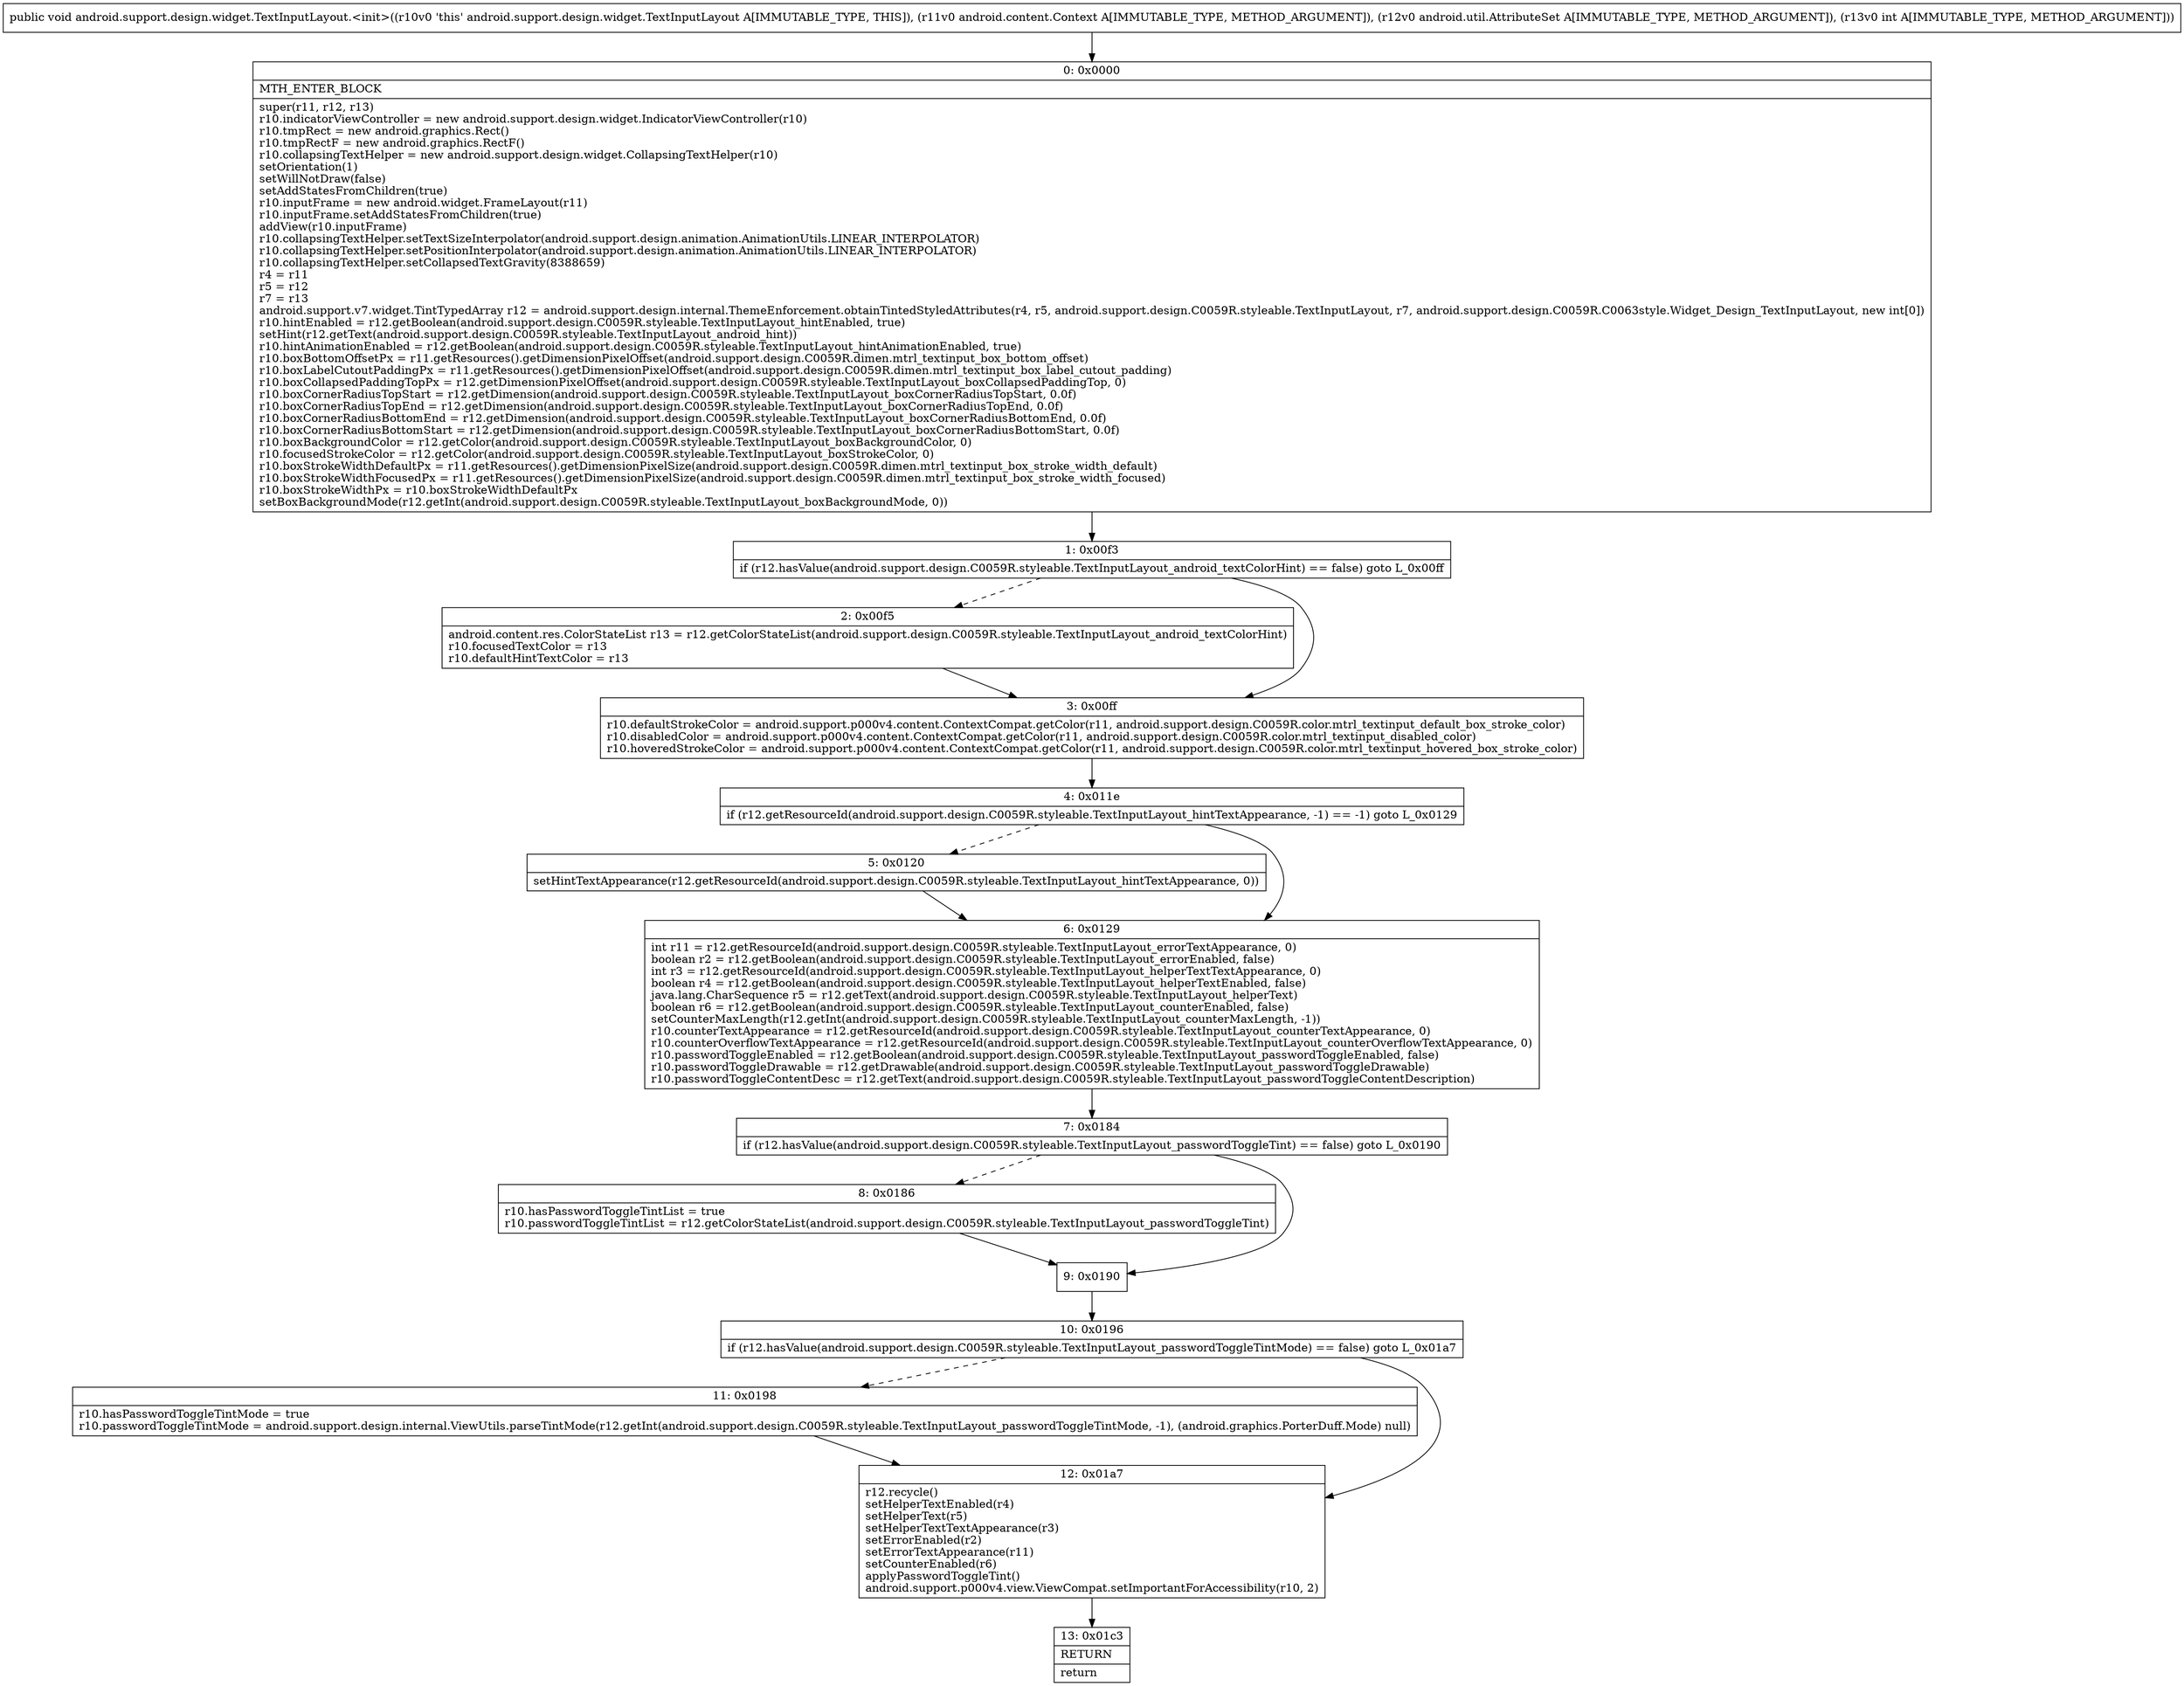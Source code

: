digraph "CFG forandroid.support.design.widget.TextInputLayout.\<init\>(Landroid\/content\/Context;Landroid\/util\/AttributeSet;I)V" {
Node_0 [shape=record,label="{0\:\ 0x0000|MTH_ENTER_BLOCK\l|super(r11, r12, r13)\lr10.indicatorViewController = new android.support.design.widget.IndicatorViewController(r10)\lr10.tmpRect = new android.graphics.Rect()\lr10.tmpRectF = new android.graphics.RectF()\lr10.collapsingTextHelper = new android.support.design.widget.CollapsingTextHelper(r10)\lsetOrientation(1)\lsetWillNotDraw(false)\lsetAddStatesFromChildren(true)\lr10.inputFrame = new android.widget.FrameLayout(r11)\lr10.inputFrame.setAddStatesFromChildren(true)\laddView(r10.inputFrame)\lr10.collapsingTextHelper.setTextSizeInterpolator(android.support.design.animation.AnimationUtils.LINEAR_INTERPOLATOR)\lr10.collapsingTextHelper.setPositionInterpolator(android.support.design.animation.AnimationUtils.LINEAR_INTERPOLATOR)\lr10.collapsingTextHelper.setCollapsedTextGravity(8388659)\lr4 = r11\lr5 = r12\lr7 = r13\landroid.support.v7.widget.TintTypedArray r12 = android.support.design.internal.ThemeEnforcement.obtainTintedStyledAttributes(r4, r5, android.support.design.C0059R.styleable.TextInputLayout, r7, android.support.design.C0059R.C0063style.Widget_Design_TextInputLayout, new int[0])\lr10.hintEnabled = r12.getBoolean(android.support.design.C0059R.styleable.TextInputLayout_hintEnabled, true)\lsetHint(r12.getText(android.support.design.C0059R.styleable.TextInputLayout_android_hint))\lr10.hintAnimationEnabled = r12.getBoolean(android.support.design.C0059R.styleable.TextInputLayout_hintAnimationEnabled, true)\lr10.boxBottomOffsetPx = r11.getResources().getDimensionPixelOffset(android.support.design.C0059R.dimen.mtrl_textinput_box_bottom_offset)\lr10.boxLabelCutoutPaddingPx = r11.getResources().getDimensionPixelOffset(android.support.design.C0059R.dimen.mtrl_textinput_box_label_cutout_padding)\lr10.boxCollapsedPaddingTopPx = r12.getDimensionPixelOffset(android.support.design.C0059R.styleable.TextInputLayout_boxCollapsedPaddingTop, 0)\lr10.boxCornerRadiusTopStart = r12.getDimension(android.support.design.C0059R.styleable.TextInputLayout_boxCornerRadiusTopStart, 0.0f)\lr10.boxCornerRadiusTopEnd = r12.getDimension(android.support.design.C0059R.styleable.TextInputLayout_boxCornerRadiusTopEnd, 0.0f)\lr10.boxCornerRadiusBottomEnd = r12.getDimension(android.support.design.C0059R.styleable.TextInputLayout_boxCornerRadiusBottomEnd, 0.0f)\lr10.boxCornerRadiusBottomStart = r12.getDimension(android.support.design.C0059R.styleable.TextInputLayout_boxCornerRadiusBottomStart, 0.0f)\lr10.boxBackgroundColor = r12.getColor(android.support.design.C0059R.styleable.TextInputLayout_boxBackgroundColor, 0)\lr10.focusedStrokeColor = r12.getColor(android.support.design.C0059R.styleable.TextInputLayout_boxStrokeColor, 0)\lr10.boxStrokeWidthDefaultPx = r11.getResources().getDimensionPixelSize(android.support.design.C0059R.dimen.mtrl_textinput_box_stroke_width_default)\lr10.boxStrokeWidthFocusedPx = r11.getResources().getDimensionPixelSize(android.support.design.C0059R.dimen.mtrl_textinput_box_stroke_width_focused)\lr10.boxStrokeWidthPx = r10.boxStrokeWidthDefaultPx\lsetBoxBackgroundMode(r12.getInt(android.support.design.C0059R.styleable.TextInputLayout_boxBackgroundMode, 0))\l}"];
Node_1 [shape=record,label="{1\:\ 0x00f3|if (r12.hasValue(android.support.design.C0059R.styleable.TextInputLayout_android_textColorHint) == false) goto L_0x00ff\l}"];
Node_2 [shape=record,label="{2\:\ 0x00f5|android.content.res.ColorStateList r13 = r12.getColorStateList(android.support.design.C0059R.styleable.TextInputLayout_android_textColorHint)\lr10.focusedTextColor = r13\lr10.defaultHintTextColor = r13\l}"];
Node_3 [shape=record,label="{3\:\ 0x00ff|r10.defaultStrokeColor = android.support.p000v4.content.ContextCompat.getColor(r11, android.support.design.C0059R.color.mtrl_textinput_default_box_stroke_color)\lr10.disabledColor = android.support.p000v4.content.ContextCompat.getColor(r11, android.support.design.C0059R.color.mtrl_textinput_disabled_color)\lr10.hoveredStrokeColor = android.support.p000v4.content.ContextCompat.getColor(r11, android.support.design.C0059R.color.mtrl_textinput_hovered_box_stroke_color)\l}"];
Node_4 [shape=record,label="{4\:\ 0x011e|if (r12.getResourceId(android.support.design.C0059R.styleable.TextInputLayout_hintTextAppearance, \-1) == \-1) goto L_0x0129\l}"];
Node_5 [shape=record,label="{5\:\ 0x0120|setHintTextAppearance(r12.getResourceId(android.support.design.C0059R.styleable.TextInputLayout_hintTextAppearance, 0))\l}"];
Node_6 [shape=record,label="{6\:\ 0x0129|int r11 = r12.getResourceId(android.support.design.C0059R.styleable.TextInputLayout_errorTextAppearance, 0)\lboolean r2 = r12.getBoolean(android.support.design.C0059R.styleable.TextInputLayout_errorEnabled, false)\lint r3 = r12.getResourceId(android.support.design.C0059R.styleable.TextInputLayout_helperTextTextAppearance, 0)\lboolean r4 = r12.getBoolean(android.support.design.C0059R.styleable.TextInputLayout_helperTextEnabled, false)\ljava.lang.CharSequence r5 = r12.getText(android.support.design.C0059R.styleable.TextInputLayout_helperText)\lboolean r6 = r12.getBoolean(android.support.design.C0059R.styleable.TextInputLayout_counterEnabled, false)\lsetCounterMaxLength(r12.getInt(android.support.design.C0059R.styleable.TextInputLayout_counterMaxLength, \-1))\lr10.counterTextAppearance = r12.getResourceId(android.support.design.C0059R.styleable.TextInputLayout_counterTextAppearance, 0)\lr10.counterOverflowTextAppearance = r12.getResourceId(android.support.design.C0059R.styleable.TextInputLayout_counterOverflowTextAppearance, 0)\lr10.passwordToggleEnabled = r12.getBoolean(android.support.design.C0059R.styleable.TextInputLayout_passwordToggleEnabled, false)\lr10.passwordToggleDrawable = r12.getDrawable(android.support.design.C0059R.styleable.TextInputLayout_passwordToggleDrawable)\lr10.passwordToggleContentDesc = r12.getText(android.support.design.C0059R.styleable.TextInputLayout_passwordToggleContentDescription)\l}"];
Node_7 [shape=record,label="{7\:\ 0x0184|if (r12.hasValue(android.support.design.C0059R.styleable.TextInputLayout_passwordToggleTint) == false) goto L_0x0190\l}"];
Node_8 [shape=record,label="{8\:\ 0x0186|r10.hasPasswordToggleTintList = true\lr10.passwordToggleTintList = r12.getColorStateList(android.support.design.C0059R.styleable.TextInputLayout_passwordToggleTint)\l}"];
Node_9 [shape=record,label="{9\:\ 0x0190}"];
Node_10 [shape=record,label="{10\:\ 0x0196|if (r12.hasValue(android.support.design.C0059R.styleable.TextInputLayout_passwordToggleTintMode) == false) goto L_0x01a7\l}"];
Node_11 [shape=record,label="{11\:\ 0x0198|r10.hasPasswordToggleTintMode = true\lr10.passwordToggleTintMode = android.support.design.internal.ViewUtils.parseTintMode(r12.getInt(android.support.design.C0059R.styleable.TextInputLayout_passwordToggleTintMode, \-1), (android.graphics.PorterDuff.Mode) null)\l}"];
Node_12 [shape=record,label="{12\:\ 0x01a7|r12.recycle()\lsetHelperTextEnabled(r4)\lsetHelperText(r5)\lsetHelperTextTextAppearance(r3)\lsetErrorEnabled(r2)\lsetErrorTextAppearance(r11)\lsetCounterEnabled(r6)\lapplyPasswordToggleTint()\landroid.support.p000v4.view.ViewCompat.setImportantForAccessibility(r10, 2)\l}"];
Node_13 [shape=record,label="{13\:\ 0x01c3|RETURN\l|return\l}"];
MethodNode[shape=record,label="{public void android.support.design.widget.TextInputLayout.\<init\>((r10v0 'this' android.support.design.widget.TextInputLayout A[IMMUTABLE_TYPE, THIS]), (r11v0 android.content.Context A[IMMUTABLE_TYPE, METHOD_ARGUMENT]), (r12v0 android.util.AttributeSet A[IMMUTABLE_TYPE, METHOD_ARGUMENT]), (r13v0 int A[IMMUTABLE_TYPE, METHOD_ARGUMENT])) }"];
MethodNode -> Node_0;
Node_0 -> Node_1;
Node_1 -> Node_2[style=dashed];
Node_1 -> Node_3;
Node_2 -> Node_3;
Node_3 -> Node_4;
Node_4 -> Node_5[style=dashed];
Node_4 -> Node_6;
Node_5 -> Node_6;
Node_6 -> Node_7;
Node_7 -> Node_8[style=dashed];
Node_7 -> Node_9;
Node_8 -> Node_9;
Node_9 -> Node_10;
Node_10 -> Node_11[style=dashed];
Node_10 -> Node_12;
Node_11 -> Node_12;
Node_12 -> Node_13;
}

